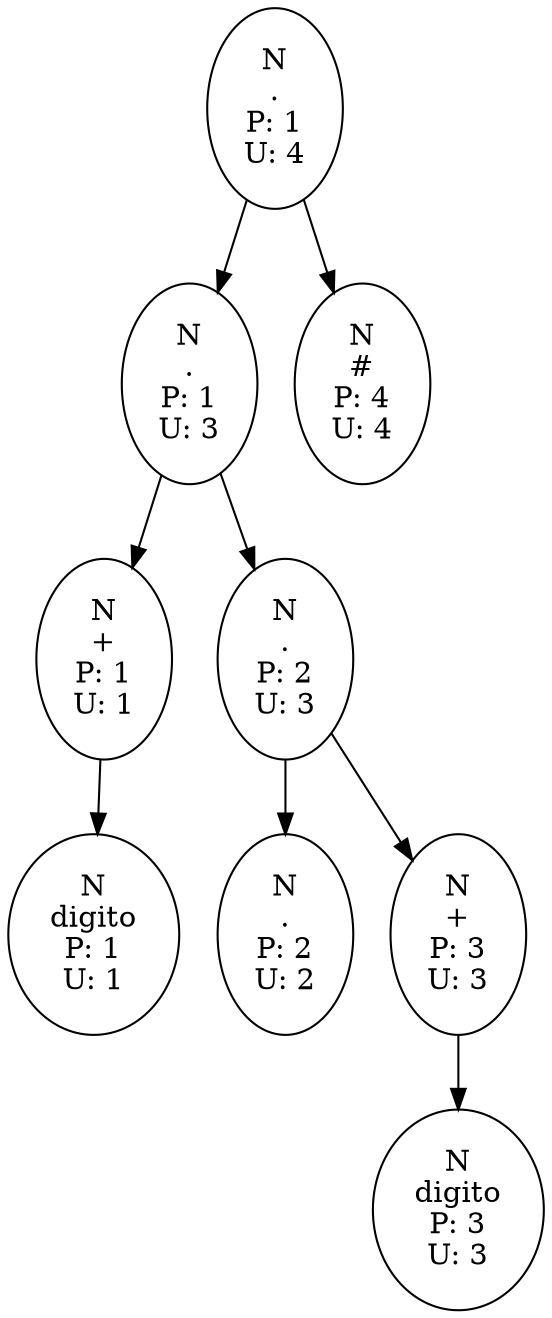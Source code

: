 digraph G{
N5->N2
N2->N1
N1->1
1[label="N
digito
P: 1
U: 1"];
N1[label="N
+
P: 1
U: 1"];
N2[label="N
.
P: 1
U: 3"];
N2->N3
N3->2
2[label="N
.
P: 2
U: 2"];
N3[label="N
.
P: 2
U: 3"];
N3->N4
N4->3
3[label="N
digito
P: 3
U: 3"];
N4[label="N
+
P: 3
U: 3"];
N5[label="N
.
P: 1
U: 4"];
N5->4
4[label="N
#
P: 4
U: 4"];
}
